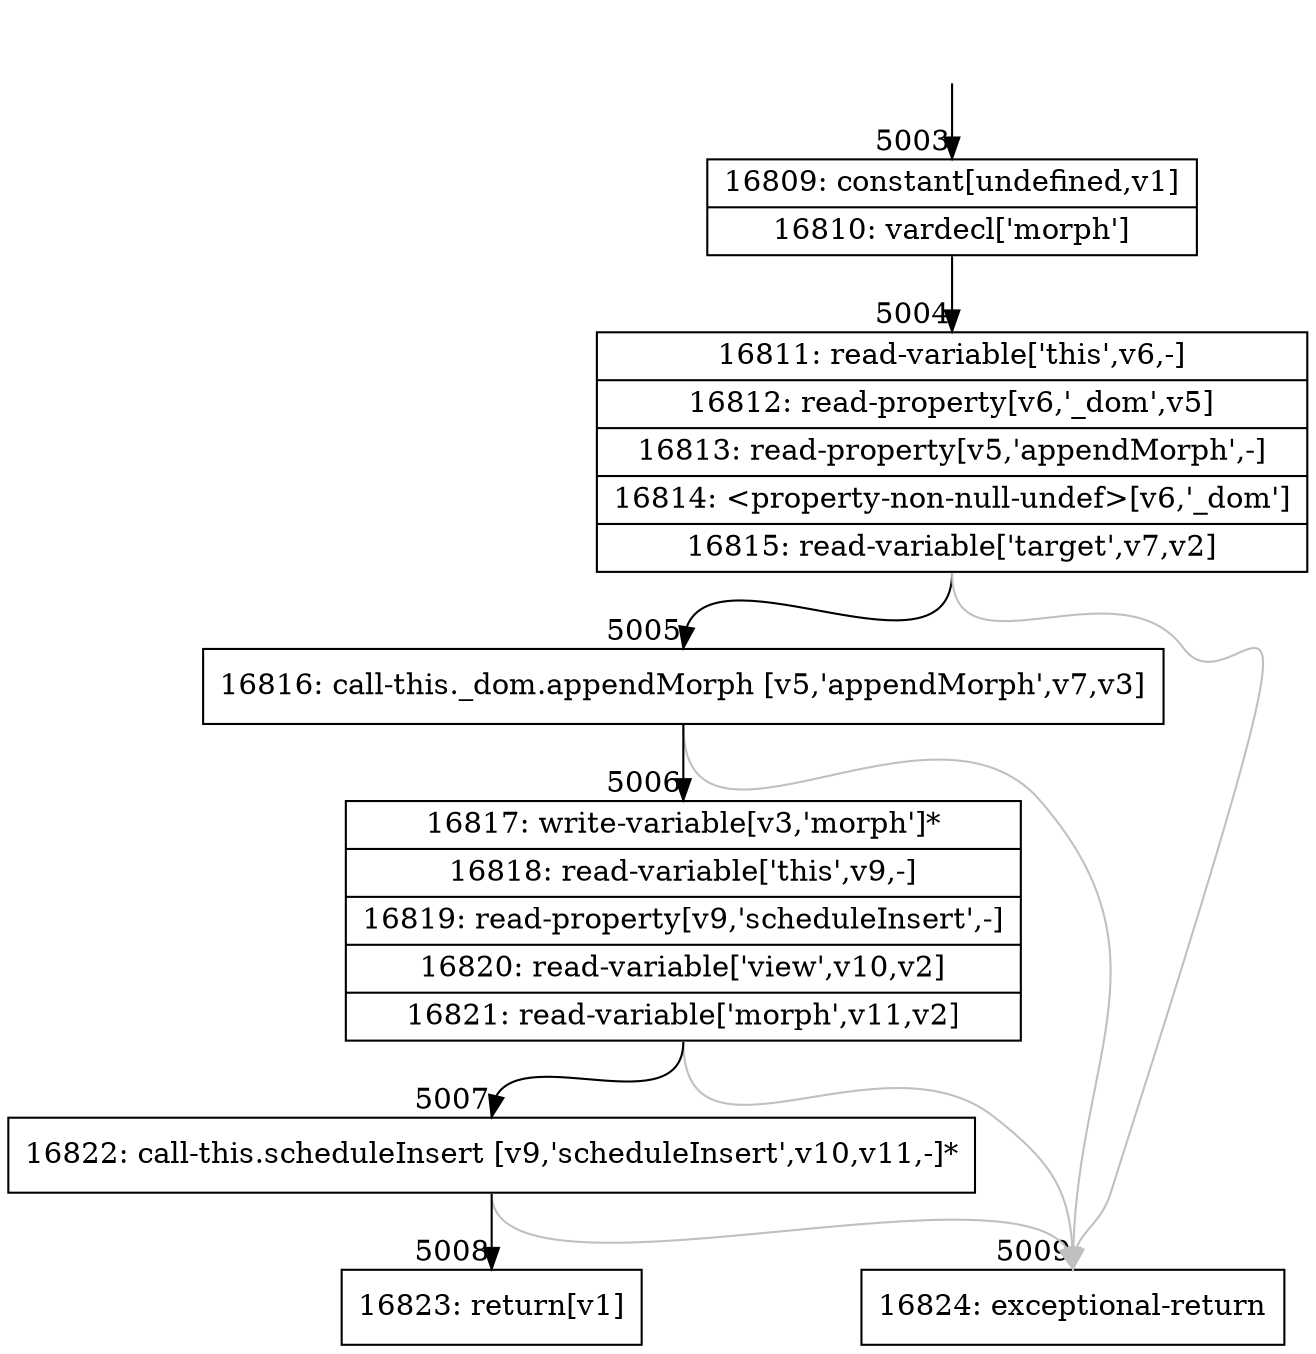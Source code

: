digraph {
rankdir="TD"
BB_entry395[shape=none,label=""];
BB_entry395 -> BB5003 [tailport=s, headport=n, headlabel="    5003"]
BB5003 [shape=record label="{16809: constant[undefined,v1]|16810: vardecl['morph']}" ] 
BB5003 -> BB5004 [tailport=s, headport=n, headlabel="      5004"]
BB5004 [shape=record label="{16811: read-variable['this',v6,-]|16812: read-property[v6,'_dom',v5]|16813: read-property[v5,'appendMorph',-]|16814: \<property-non-null-undef\>[v6,'_dom']|16815: read-variable['target',v7,v2]}" ] 
BB5004 -> BB5005 [tailport=s, headport=n, headlabel="      5005"]
BB5004 -> BB5009 [tailport=s, headport=n, color=gray, headlabel="      5009"]
BB5005 [shape=record label="{16816: call-this._dom.appendMorph [v5,'appendMorph',v7,v3]}" ] 
BB5005 -> BB5006 [tailport=s, headport=n, headlabel="      5006"]
BB5005 -> BB5009 [tailport=s, headport=n, color=gray]
BB5006 [shape=record label="{16817: write-variable[v3,'morph']*|16818: read-variable['this',v9,-]|16819: read-property[v9,'scheduleInsert',-]|16820: read-variable['view',v10,v2]|16821: read-variable['morph',v11,v2]}" ] 
BB5006 -> BB5007 [tailport=s, headport=n, headlabel="      5007"]
BB5006 -> BB5009 [tailport=s, headport=n, color=gray]
BB5007 [shape=record label="{16822: call-this.scheduleInsert [v9,'scheduleInsert',v10,v11,-]*}" ] 
BB5007 -> BB5008 [tailport=s, headport=n, headlabel="      5008"]
BB5007 -> BB5009 [tailport=s, headport=n, color=gray]
BB5008 [shape=record label="{16823: return[v1]}" ] 
BB5009 [shape=record label="{16824: exceptional-return}" ] 
//#$~ 8948
}
